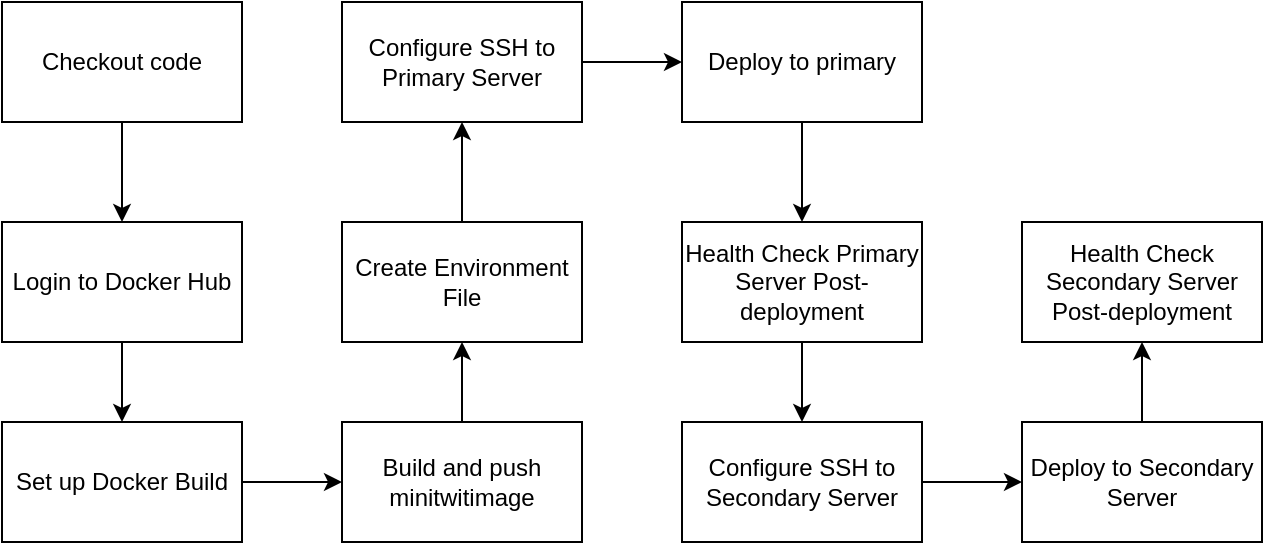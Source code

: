 <mxfile version="27.0.9">
  <diagram name="Page-1" id="HrrIlGDa5ejyJMvoJAd3">
    <mxGraphModel dx="976" dy="660" grid="1" gridSize="10" guides="1" tooltips="1" connect="1" arrows="1" fold="1" page="1" pageScale="1" pageWidth="827" pageHeight="1169" math="0" shadow="0">
      <root>
        <mxCell id="0" />
        <mxCell id="1" parent="0" />
        <mxCell id="doD6-KE-KtEN-3MN5Io9-3" value="" style="edgeStyle=orthogonalEdgeStyle;rounded=0;orthogonalLoop=1;jettySize=auto;html=1;" edge="1" parent="1" source="doD6-KE-KtEN-3MN5Io9-1" target="doD6-KE-KtEN-3MN5Io9-2">
          <mxGeometry relative="1" as="geometry" />
        </mxCell>
        <mxCell id="doD6-KE-KtEN-3MN5Io9-1" value="Checkout code" style="rounded=0;whiteSpace=wrap;html=1;" vertex="1" parent="1">
          <mxGeometry x="110" y="110" width="120" height="60" as="geometry" />
        </mxCell>
        <mxCell id="doD6-KE-KtEN-3MN5Io9-12" value="" style="edgeStyle=orthogonalEdgeStyle;rounded=0;orthogonalLoop=1;jettySize=auto;html=1;" edge="1" parent="1" source="doD6-KE-KtEN-3MN5Io9-2" target="doD6-KE-KtEN-3MN5Io9-5">
          <mxGeometry relative="1" as="geometry" />
        </mxCell>
        <mxCell id="doD6-KE-KtEN-3MN5Io9-2" value="Login to Docker Hub" style="rounded=0;whiteSpace=wrap;html=1;" vertex="1" parent="1">
          <mxGeometry x="110" y="220" width="120" height="60" as="geometry" />
        </mxCell>
        <mxCell id="doD6-KE-KtEN-3MN5Io9-13" value="" style="edgeStyle=orthogonalEdgeStyle;rounded=0;orthogonalLoop=1;jettySize=auto;html=1;" edge="1" parent="1" source="doD6-KE-KtEN-3MN5Io9-5" target="doD6-KE-KtEN-3MN5Io9-7">
          <mxGeometry relative="1" as="geometry" />
        </mxCell>
        <mxCell id="doD6-KE-KtEN-3MN5Io9-5" value="Set up Docker Build" style="rounded=0;whiteSpace=wrap;html=1;" vertex="1" parent="1">
          <mxGeometry x="110" y="320" width="120" height="60" as="geometry" />
        </mxCell>
        <mxCell id="doD6-KE-KtEN-3MN5Io9-14" value="" style="edgeStyle=orthogonalEdgeStyle;rounded=0;orthogonalLoop=1;jettySize=auto;html=1;" edge="1" parent="1" source="doD6-KE-KtEN-3MN5Io9-7" target="doD6-KE-KtEN-3MN5Io9-11">
          <mxGeometry relative="1" as="geometry" />
        </mxCell>
        <mxCell id="doD6-KE-KtEN-3MN5Io9-7" value="Build and push minitwitimage" style="rounded=0;whiteSpace=wrap;html=1;" vertex="1" parent="1">
          <mxGeometry x="280" y="320" width="120" height="60" as="geometry" />
        </mxCell>
        <mxCell id="doD6-KE-KtEN-3MN5Io9-17" value="" style="edgeStyle=orthogonalEdgeStyle;rounded=0;orthogonalLoop=1;jettySize=auto;html=1;" edge="1" parent="1" source="doD6-KE-KtEN-3MN5Io9-9" target="doD6-KE-KtEN-3MN5Io9-16">
          <mxGeometry relative="1" as="geometry" />
        </mxCell>
        <mxCell id="doD6-KE-KtEN-3MN5Io9-9" value="Configure SSH to Primary Server" style="rounded=0;whiteSpace=wrap;html=1;" vertex="1" parent="1">
          <mxGeometry x="280" y="110" width="120" height="60" as="geometry" />
        </mxCell>
        <mxCell id="doD6-KE-KtEN-3MN5Io9-15" value="" style="edgeStyle=orthogonalEdgeStyle;rounded=0;orthogonalLoop=1;jettySize=auto;html=1;" edge="1" parent="1" source="doD6-KE-KtEN-3MN5Io9-11" target="doD6-KE-KtEN-3MN5Io9-9">
          <mxGeometry relative="1" as="geometry" />
        </mxCell>
        <mxCell id="doD6-KE-KtEN-3MN5Io9-11" value="Create Environment File" style="rounded=0;whiteSpace=wrap;html=1;" vertex="1" parent="1">
          <mxGeometry x="280" y="220" width="120" height="60" as="geometry" />
        </mxCell>
        <mxCell id="doD6-KE-KtEN-3MN5Io9-19" value="" style="edgeStyle=orthogonalEdgeStyle;rounded=0;orthogonalLoop=1;jettySize=auto;html=1;" edge="1" parent="1" source="doD6-KE-KtEN-3MN5Io9-16" target="doD6-KE-KtEN-3MN5Io9-18">
          <mxGeometry relative="1" as="geometry" />
        </mxCell>
        <mxCell id="doD6-KE-KtEN-3MN5Io9-16" value="Deploy to primary" style="rounded=0;whiteSpace=wrap;html=1;" vertex="1" parent="1">
          <mxGeometry x="450" y="110" width="120" height="60" as="geometry" />
        </mxCell>
        <mxCell id="doD6-KE-KtEN-3MN5Io9-21" value="" style="edgeStyle=orthogonalEdgeStyle;rounded=0;orthogonalLoop=1;jettySize=auto;html=1;" edge="1" parent="1" source="doD6-KE-KtEN-3MN5Io9-18" target="doD6-KE-KtEN-3MN5Io9-20">
          <mxGeometry relative="1" as="geometry" />
        </mxCell>
        <mxCell id="doD6-KE-KtEN-3MN5Io9-18" value="Health Check Primary Server Post-deployment" style="rounded=0;whiteSpace=wrap;html=1;" vertex="1" parent="1">
          <mxGeometry x="450" y="220" width="120" height="60" as="geometry" />
        </mxCell>
        <mxCell id="doD6-KE-KtEN-3MN5Io9-23" value="" style="edgeStyle=orthogonalEdgeStyle;rounded=0;orthogonalLoop=1;jettySize=auto;html=1;" edge="1" parent="1" source="doD6-KE-KtEN-3MN5Io9-20" target="doD6-KE-KtEN-3MN5Io9-22">
          <mxGeometry relative="1" as="geometry" />
        </mxCell>
        <mxCell id="doD6-KE-KtEN-3MN5Io9-20" value="Configure SSH to Secondary Server" style="rounded=0;whiteSpace=wrap;html=1;" vertex="1" parent="1">
          <mxGeometry x="450" y="320" width="120" height="60" as="geometry" />
        </mxCell>
        <mxCell id="doD6-KE-KtEN-3MN5Io9-26" value="" style="edgeStyle=orthogonalEdgeStyle;rounded=0;orthogonalLoop=1;jettySize=auto;html=1;" edge="1" parent="1" source="doD6-KE-KtEN-3MN5Io9-22" target="doD6-KE-KtEN-3MN5Io9-24">
          <mxGeometry relative="1" as="geometry" />
        </mxCell>
        <mxCell id="doD6-KE-KtEN-3MN5Io9-22" value="Deploy to Secondary Server" style="rounded=0;whiteSpace=wrap;html=1;" vertex="1" parent="1">
          <mxGeometry x="620" y="320" width="120" height="60" as="geometry" />
        </mxCell>
        <mxCell id="doD6-KE-KtEN-3MN5Io9-24" value="Health Check Secondary Server Post-deployment" style="rounded=0;whiteSpace=wrap;html=1;" vertex="1" parent="1">
          <mxGeometry x="620" y="220" width="120" height="60" as="geometry" />
        </mxCell>
      </root>
    </mxGraphModel>
  </diagram>
</mxfile>
